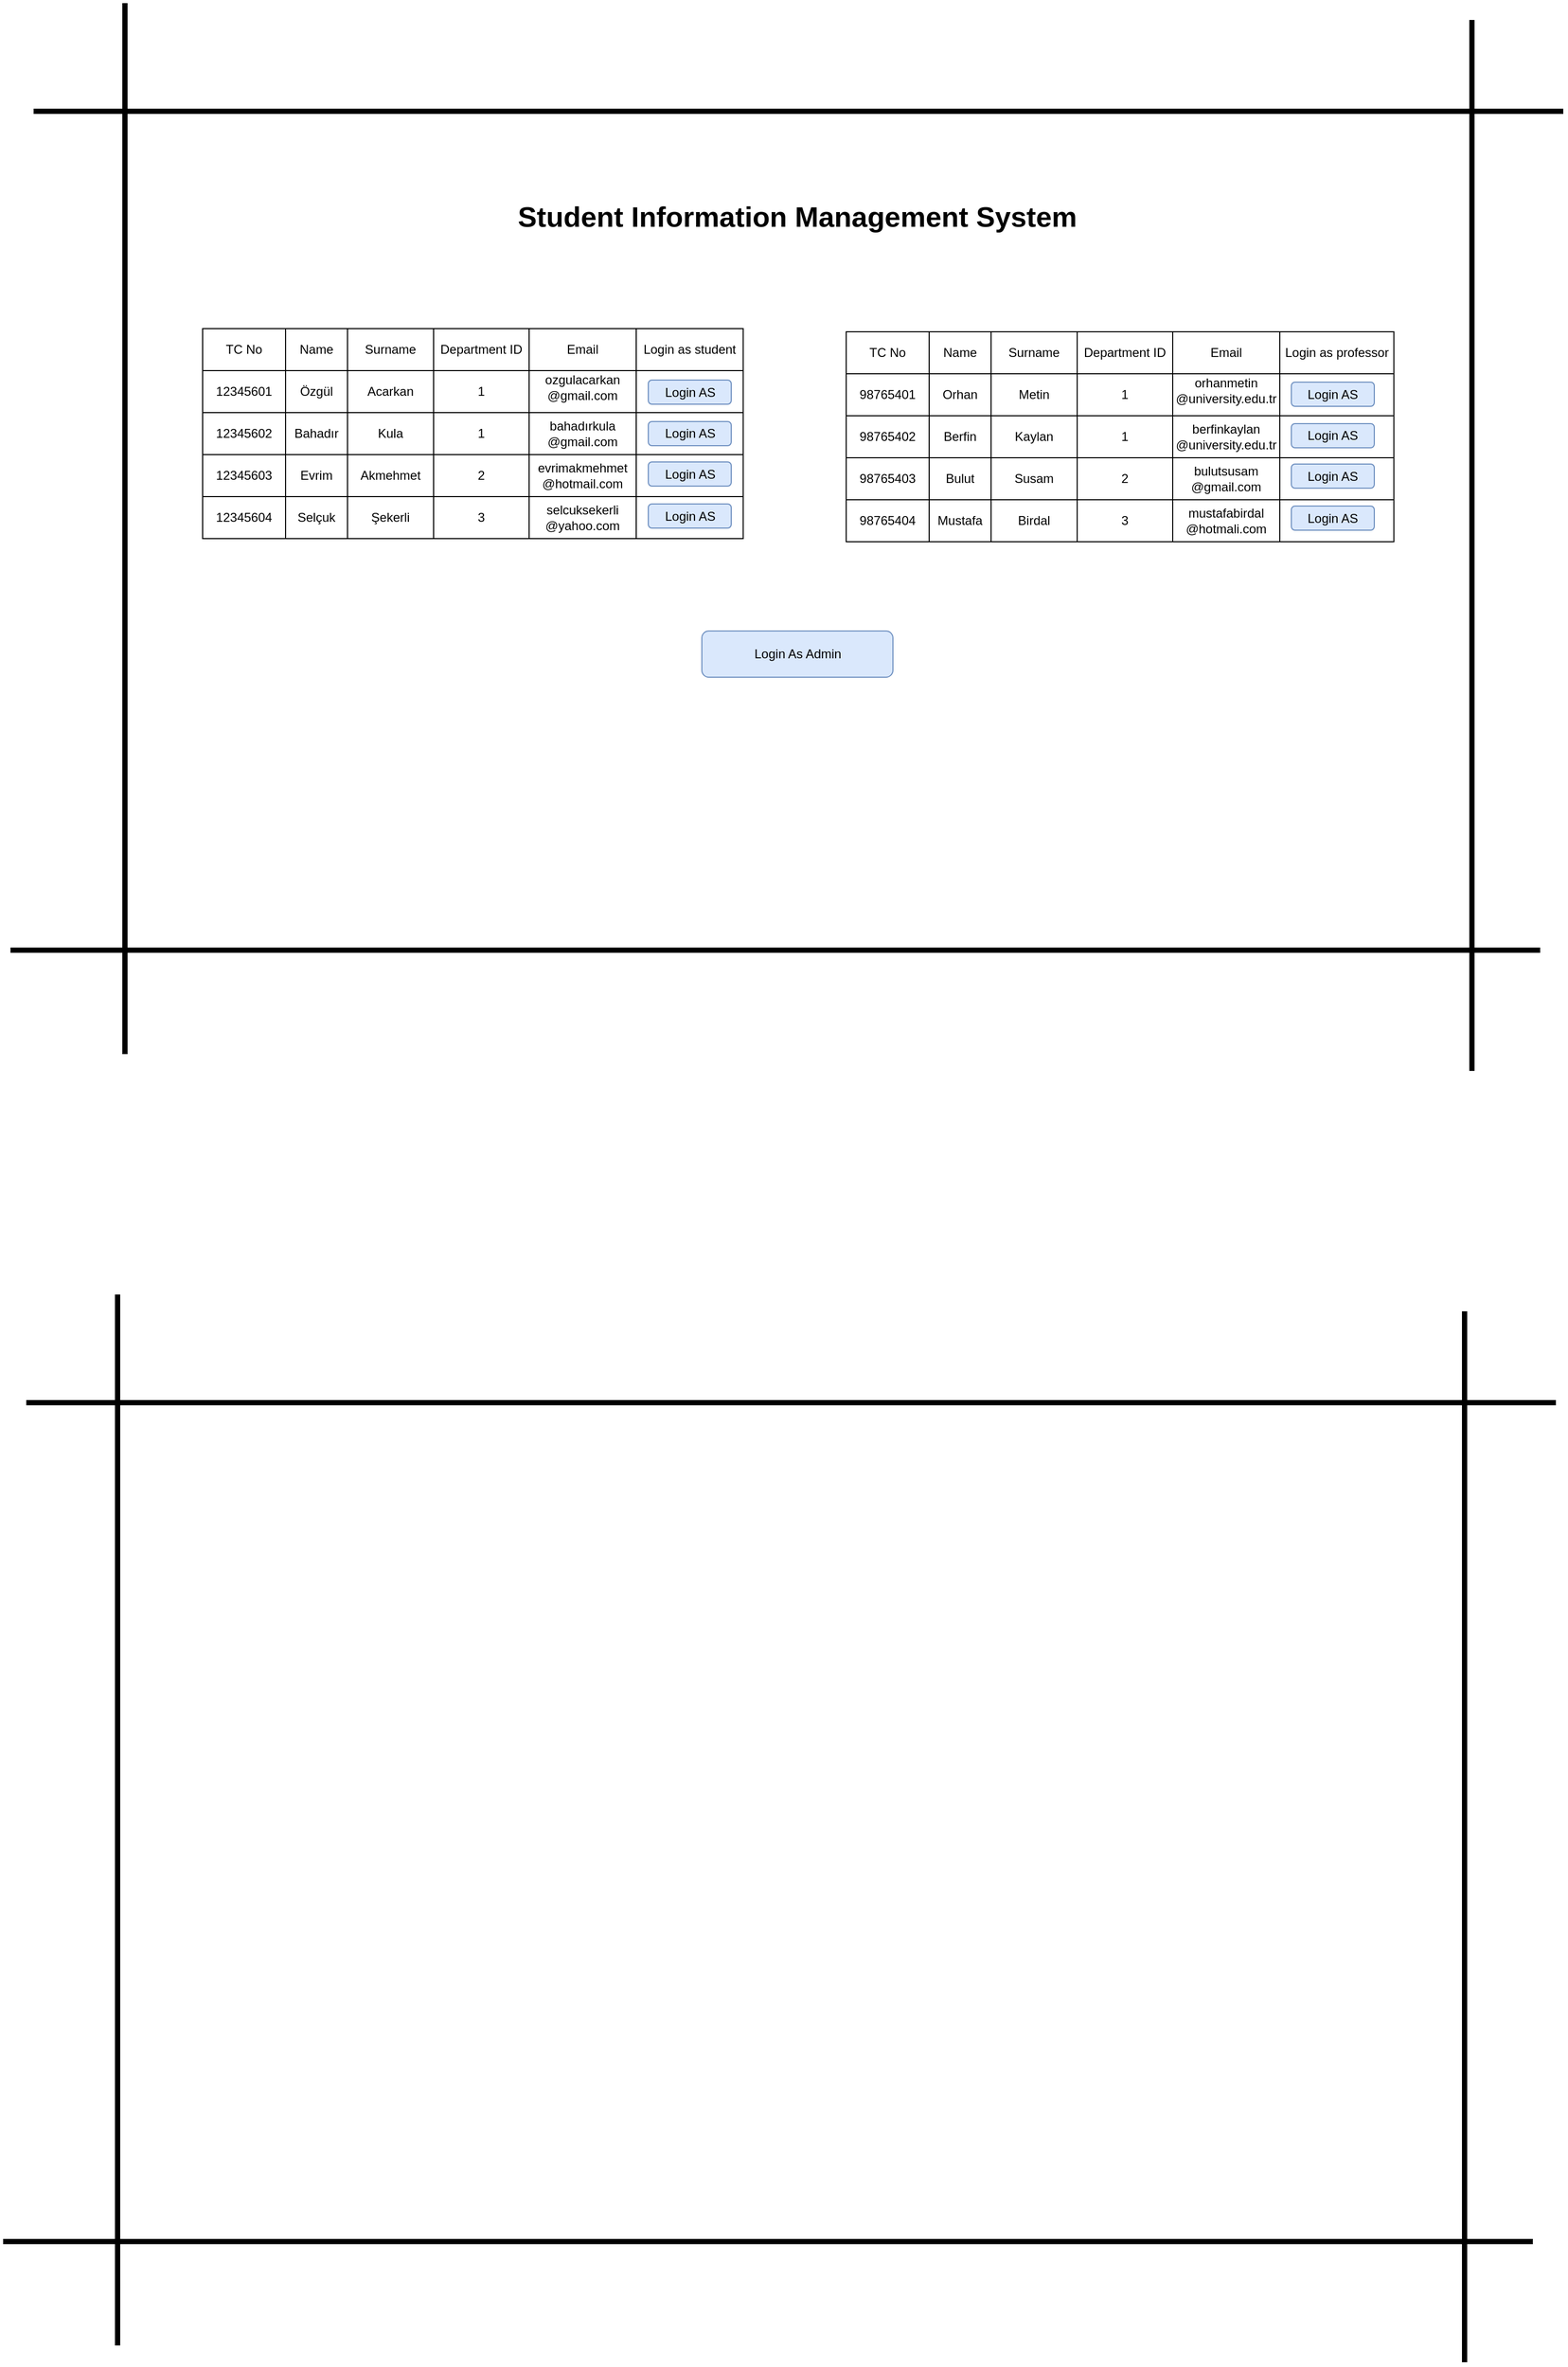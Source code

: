<mxfile version="21.1.0" type="device">
  <diagram name="Page-1" id="iACqqD5qZBo6MSsnnB4V">
    <mxGraphModel dx="2477" dy="1433" grid="0" gridSize="10" guides="1" tooltips="1" connect="1" arrows="1" fold="1" page="1" pageScale="1" pageWidth="827" pageHeight="1169" background="#FFFFFF" math="0" shadow="0">
      <root>
        <mxCell id="0" />
        <mxCell id="1" parent="0" />
        <mxCell id="Rc3S7-IxfgXDABNszkai-1" value="&lt;font style=&quot;font-size: 27px;&quot;&gt;&lt;b&gt;Student Information Management System&lt;/b&gt;&lt;/font&gt;" style="text;html=1;strokeColor=none;fillColor=none;align=center;verticalAlign=middle;whiteSpace=wrap;rounded=0;" vertex="1" parent="1">
          <mxGeometry x="531" y="214" width="595" height="49" as="geometry" />
        </mxCell>
        <mxCell id="Rc3S7-IxfgXDABNszkai-137" value="" style="endArrow=none;html=1;rounded=0;strokeWidth=5;" edge="1" parent="1">
          <mxGeometry width="50" height="50" relative="1" as="geometry">
            <mxPoint x="101" y="138" as="sourcePoint" />
            <mxPoint x="1558" y="138" as="targetPoint" />
          </mxGeometry>
        </mxCell>
        <mxCell id="Rc3S7-IxfgXDABNszkai-138" value="" style="endArrow=none;html=1;rounded=0;strokeWidth=5;" edge="1" parent="1">
          <mxGeometry width="50" height="50" relative="1" as="geometry">
            <mxPoint x="79" y="937" as="sourcePoint" />
            <mxPoint x="1536" y="937" as="targetPoint" />
          </mxGeometry>
        </mxCell>
        <mxCell id="Rc3S7-IxfgXDABNszkai-139" value="" style="endArrow=none;html=1;rounded=0;strokeWidth=5;" edge="1" parent="1">
          <mxGeometry width="50" height="50" relative="1" as="geometry">
            <mxPoint x="188" y="1036" as="sourcePoint" />
            <mxPoint x="188" y="35" as="targetPoint" />
          </mxGeometry>
        </mxCell>
        <mxCell id="Rc3S7-IxfgXDABNszkai-140" value="" style="endArrow=none;html=1;rounded=0;strokeWidth=5;" edge="1" parent="1">
          <mxGeometry width="50" height="50" relative="1" as="geometry">
            <mxPoint x="1471" y="1052" as="sourcePoint" />
            <mxPoint x="1471" y="51" as="targetPoint" />
          </mxGeometry>
        </mxCell>
        <mxCell id="Rc3S7-IxfgXDABNszkai-141" value="Login As Admin" style="rounded=1;whiteSpace=wrap;html=1;fillColor=#dae8fc;strokeColor=#6c8ebf;" vertex="1" parent="1">
          <mxGeometry x="737.5" y="633" width="182" height="44" as="geometry" />
        </mxCell>
        <mxCell id="Rc3S7-IxfgXDABNszkai-145" value="" style="group" vertex="1" connectable="0" parent="1">
          <mxGeometry x="262" y="345" width="514.869" height="200" as="geometry" />
        </mxCell>
        <mxCell id="Rc3S7-IxfgXDABNszkai-42" value="" style="shape=table;startSize=0;container=1;collapsible=0;childLayout=tableLayout;fontSize=12;" vertex="1" parent="Rc3S7-IxfgXDABNszkai-145">
          <mxGeometry width="514.869" height="200" as="geometry" />
        </mxCell>
        <mxCell id="Rc3S7-IxfgXDABNszkai-43" value="" style="shape=tableRow;horizontal=0;startSize=0;swimlaneHead=0;swimlaneBody=0;strokeColor=inherit;top=0;left=0;bottom=0;right=0;collapsible=0;dropTarget=0;fillColor=none;points=[[0,0.5],[1,0.5]];portConstraint=eastwest;fontSize=12;" vertex="1" parent="Rc3S7-IxfgXDABNszkai-42">
          <mxGeometry width="514.869" height="40" as="geometry" />
        </mxCell>
        <mxCell id="Rc3S7-IxfgXDABNszkai-44" value="TC No" style="shape=partialRectangle;html=1;whiteSpace=wrap;connectable=0;strokeColor=inherit;overflow=hidden;fillColor=none;top=0;left=0;bottom=0;right=0;pointerEvents=1;fontSize=12;" vertex="1" parent="Rc3S7-IxfgXDABNszkai-43">
          <mxGeometry width="79" height="40" as="geometry">
            <mxRectangle width="79" height="40" as="alternateBounds" />
          </mxGeometry>
        </mxCell>
        <mxCell id="Rc3S7-IxfgXDABNszkai-45" value="Name" style="shape=partialRectangle;html=1;whiteSpace=wrap;connectable=0;strokeColor=inherit;overflow=hidden;fillColor=none;top=0;left=0;bottom=0;right=0;pointerEvents=1;fontSize=12;" vertex="1" parent="Rc3S7-IxfgXDABNszkai-43">
          <mxGeometry x="79" width="59" height="40" as="geometry">
            <mxRectangle width="59" height="40" as="alternateBounds" />
          </mxGeometry>
        </mxCell>
        <mxCell id="Rc3S7-IxfgXDABNszkai-46" value="Surname" style="shape=partialRectangle;html=1;whiteSpace=wrap;connectable=0;strokeColor=inherit;overflow=hidden;fillColor=none;top=0;left=0;bottom=0;right=0;pointerEvents=1;fontSize=12;" vertex="1" parent="Rc3S7-IxfgXDABNszkai-43">
          <mxGeometry x="138" width="82" height="40" as="geometry">
            <mxRectangle width="82" height="40" as="alternateBounds" />
          </mxGeometry>
        </mxCell>
        <mxCell id="Rc3S7-IxfgXDABNszkai-68" value="Department ID" style="shape=partialRectangle;html=1;whiteSpace=wrap;connectable=0;strokeColor=inherit;overflow=hidden;fillColor=none;top=0;left=0;bottom=0;right=0;pointerEvents=1;fontSize=12;" vertex="1" parent="Rc3S7-IxfgXDABNszkai-43">
          <mxGeometry x="220" width="91" height="40" as="geometry">
            <mxRectangle width="91" height="40" as="alternateBounds" />
          </mxGeometry>
        </mxCell>
        <mxCell id="Rc3S7-IxfgXDABNszkai-71" value="Email" style="shape=partialRectangle;html=1;whiteSpace=wrap;connectable=0;strokeColor=inherit;overflow=hidden;fillColor=none;top=0;left=0;bottom=0;right=0;pointerEvents=1;fontSize=12;" vertex="1" parent="Rc3S7-IxfgXDABNszkai-43">
          <mxGeometry x="311" width="102" height="40" as="geometry">
            <mxRectangle width="102" height="40" as="alternateBounds" />
          </mxGeometry>
        </mxCell>
        <mxCell id="Rc3S7-IxfgXDABNszkai-118" value="Login as student" style="shape=partialRectangle;html=1;whiteSpace=wrap;connectable=0;strokeColor=inherit;overflow=hidden;fillColor=none;top=0;left=0;bottom=0;right=0;pointerEvents=1;fontSize=12;" vertex="1" parent="Rc3S7-IxfgXDABNszkai-43">
          <mxGeometry x="413" width="102" height="40" as="geometry">
            <mxRectangle width="102" height="40" as="alternateBounds" />
          </mxGeometry>
        </mxCell>
        <mxCell id="Rc3S7-IxfgXDABNszkai-47" value="" style="shape=tableRow;horizontal=0;startSize=0;swimlaneHead=0;swimlaneBody=0;strokeColor=inherit;top=0;left=0;bottom=0;right=0;collapsible=0;dropTarget=0;fillColor=none;points=[[0,0.5],[1,0.5]];portConstraint=eastwest;fontSize=12;" vertex="1" parent="Rc3S7-IxfgXDABNszkai-42">
          <mxGeometry y="40" width="514.869" height="40" as="geometry" />
        </mxCell>
        <mxCell id="Rc3S7-IxfgXDABNszkai-48" value="12345601" style="shape=partialRectangle;html=1;whiteSpace=wrap;connectable=0;strokeColor=inherit;overflow=hidden;fillColor=none;top=0;left=0;bottom=0;right=0;pointerEvents=1;fontSize=12;" vertex="1" parent="Rc3S7-IxfgXDABNszkai-47">
          <mxGeometry width="79" height="40" as="geometry">
            <mxRectangle width="79" height="40" as="alternateBounds" />
          </mxGeometry>
        </mxCell>
        <mxCell id="Rc3S7-IxfgXDABNszkai-49" value="Özgül" style="shape=partialRectangle;html=1;whiteSpace=wrap;connectable=0;strokeColor=inherit;overflow=hidden;fillColor=none;top=0;left=0;bottom=0;right=0;pointerEvents=1;fontSize=12;" vertex="1" parent="Rc3S7-IxfgXDABNszkai-47">
          <mxGeometry x="79" width="59" height="40" as="geometry">
            <mxRectangle width="59" height="40" as="alternateBounds" />
          </mxGeometry>
        </mxCell>
        <mxCell id="Rc3S7-IxfgXDABNszkai-50" value="Acarkan" style="shape=partialRectangle;html=1;whiteSpace=wrap;connectable=0;strokeColor=inherit;overflow=hidden;fillColor=none;top=0;left=0;bottom=0;right=0;pointerEvents=1;fontSize=12;" vertex="1" parent="Rc3S7-IxfgXDABNszkai-47">
          <mxGeometry x="138" width="82" height="40" as="geometry">
            <mxRectangle width="82" height="40" as="alternateBounds" />
          </mxGeometry>
        </mxCell>
        <mxCell id="Rc3S7-IxfgXDABNszkai-69" value="1" style="shape=partialRectangle;html=1;whiteSpace=wrap;connectable=0;strokeColor=inherit;overflow=hidden;fillColor=none;top=0;left=0;bottom=0;right=0;pointerEvents=1;fontSize=12;" vertex="1" parent="Rc3S7-IxfgXDABNszkai-47">
          <mxGeometry x="220" width="91" height="40" as="geometry">
            <mxRectangle width="91" height="40" as="alternateBounds" />
          </mxGeometry>
        </mxCell>
        <mxCell id="Rc3S7-IxfgXDABNszkai-72" value="&lt;p style=&quot;line-height: 20%;&quot;&gt;ozgulacarkan&lt;/p&gt;&lt;p style=&quot;line-height: 20%;&quot;&gt;@gmail.com&lt;/p&gt;" style="shape=partialRectangle;html=1;connectable=0;strokeColor=inherit;overflow=hidden;fillColor=none;top=0;left=0;bottom=0;right=0;pointerEvents=1;fontSize=12;verticalAlign=middle;horizontal=1;spacingTop=-8;" vertex="1" parent="Rc3S7-IxfgXDABNszkai-47">
          <mxGeometry x="311" width="102" height="40" as="geometry">
            <mxRectangle width="102" height="40" as="alternateBounds" />
          </mxGeometry>
        </mxCell>
        <mxCell id="Rc3S7-IxfgXDABNszkai-119" style="shape=partialRectangle;html=1;connectable=0;strokeColor=inherit;overflow=hidden;fillColor=none;top=0;left=0;bottom=0;right=0;pointerEvents=1;fontSize=12;verticalAlign=middle;horizontal=1;spacingTop=-8;" vertex="1" parent="Rc3S7-IxfgXDABNszkai-47">
          <mxGeometry x="413" width="102" height="40" as="geometry">
            <mxRectangle width="102" height="40" as="alternateBounds" />
          </mxGeometry>
        </mxCell>
        <mxCell id="Rc3S7-IxfgXDABNszkai-51" value="" style="shape=tableRow;horizontal=0;startSize=0;swimlaneHead=0;swimlaneBody=0;strokeColor=inherit;top=0;left=0;bottom=0;right=0;collapsible=0;dropTarget=0;fillColor=none;points=[[0,0.5],[1,0.5]];portConstraint=eastwest;fontSize=12;" vertex="1" parent="Rc3S7-IxfgXDABNszkai-42">
          <mxGeometry y="80" width="514.869" height="40" as="geometry" />
        </mxCell>
        <mxCell id="Rc3S7-IxfgXDABNszkai-52" value="12345602" style="shape=partialRectangle;html=1;whiteSpace=wrap;connectable=0;strokeColor=inherit;overflow=hidden;fillColor=none;top=0;left=0;bottom=0;right=0;pointerEvents=1;fontSize=12;" vertex="1" parent="Rc3S7-IxfgXDABNszkai-51">
          <mxGeometry width="79" height="40" as="geometry">
            <mxRectangle width="79" height="40" as="alternateBounds" />
          </mxGeometry>
        </mxCell>
        <mxCell id="Rc3S7-IxfgXDABNszkai-53" value="Bahadır" style="shape=partialRectangle;html=1;whiteSpace=wrap;connectable=0;strokeColor=inherit;overflow=hidden;fillColor=none;top=0;left=0;bottom=0;right=0;pointerEvents=1;fontSize=12;" vertex="1" parent="Rc3S7-IxfgXDABNszkai-51">
          <mxGeometry x="79" width="59" height="40" as="geometry">
            <mxRectangle width="59" height="40" as="alternateBounds" />
          </mxGeometry>
        </mxCell>
        <mxCell id="Rc3S7-IxfgXDABNszkai-54" value="Kula" style="shape=partialRectangle;html=1;whiteSpace=wrap;connectable=0;strokeColor=inherit;overflow=hidden;fillColor=none;top=0;left=0;bottom=0;right=0;pointerEvents=1;fontSize=12;" vertex="1" parent="Rc3S7-IxfgXDABNszkai-51">
          <mxGeometry x="138" width="82" height="40" as="geometry">
            <mxRectangle width="82" height="40" as="alternateBounds" />
          </mxGeometry>
        </mxCell>
        <mxCell id="Rc3S7-IxfgXDABNszkai-70" value="1" style="shape=partialRectangle;html=1;whiteSpace=wrap;connectable=0;strokeColor=inherit;overflow=hidden;fillColor=none;top=0;left=0;bottom=0;right=0;pointerEvents=1;fontSize=12;" vertex="1" parent="Rc3S7-IxfgXDABNszkai-51">
          <mxGeometry x="220" width="91" height="40" as="geometry">
            <mxRectangle width="91" height="40" as="alternateBounds" />
          </mxGeometry>
        </mxCell>
        <mxCell id="Rc3S7-IxfgXDABNszkai-73" value="bahadırkula&lt;br&gt;@gmail.com" style="shape=partialRectangle;html=1;whiteSpace=wrap;connectable=0;strokeColor=inherit;overflow=hidden;fillColor=none;top=0;left=0;bottom=0;right=0;pointerEvents=1;fontSize=12;" vertex="1" parent="Rc3S7-IxfgXDABNszkai-51">
          <mxGeometry x="311" width="102" height="40" as="geometry">
            <mxRectangle width="102" height="40" as="alternateBounds" />
          </mxGeometry>
        </mxCell>
        <mxCell id="Rc3S7-IxfgXDABNszkai-120" style="shape=partialRectangle;html=1;whiteSpace=wrap;connectable=0;strokeColor=inherit;overflow=hidden;fillColor=none;top=0;left=0;bottom=0;right=0;pointerEvents=1;fontSize=12;" vertex="1" parent="Rc3S7-IxfgXDABNszkai-51">
          <mxGeometry x="413" width="102" height="40" as="geometry">
            <mxRectangle width="102" height="40" as="alternateBounds" />
          </mxGeometry>
        </mxCell>
        <mxCell id="Rc3S7-IxfgXDABNszkai-74" style="shape=tableRow;horizontal=0;startSize=0;swimlaneHead=0;swimlaneBody=0;strokeColor=inherit;top=0;left=0;bottom=0;right=0;collapsible=0;dropTarget=0;fillColor=none;points=[[0,0.5],[1,0.5]];portConstraint=eastwest;fontSize=12;" vertex="1" parent="Rc3S7-IxfgXDABNszkai-42">
          <mxGeometry y="120" width="514.869" height="40" as="geometry" />
        </mxCell>
        <mxCell id="Rc3S7-IxfgXDABNszkai-75" value="12345603" style="shape=partialRectangle;html=1;whiteSpace=wrap;connectable=0;strokeColor=inherit;overflow=hidden;fillColor=none;top=0;left=0;bottom=0;right=0;pointerEvents=1;fontSize=12;" vertex="1" parent="Rc3S7-IxfgXDABNszkai-74">
          <mxGeometry width="79" height="40" as="geometry">
            <mxRectangle width="79" height="40" as="alternateBounds" />
          </mxGeometry>
        </mxCell>
        <mxCell id="Rc3S7-IxfgXDABNszkai-76" value="Evrim" style="shape=partialRectangle;html=1;whiteSpace=wrap;connectable=0;strokeColor=inherit;overflow=hidden;fillColor=none;top=0;left=0;bottom=0;right=0;pointerEvents=1;fontSize=12;" vertex="1" parent="Rc3S7-IxfgXDABNszkai-74">
          <mxGeometry x="79" width="59" height="40" as="geometry">
            <mxRectangle width="59" height="40" as="alternateBounds" />
          </mxGeometry>
        </mxCell>
        <mxCell id="Rc3S7-IxfgXDABNszkai-77" value="Akmehmet" style="shape=partialRectangle;html=1;whiteSpace=wrap;connectable=0;strokeColor=inherit;overflow=hidden;fillColor=none;top=0;left=0;bottom=0;right=0;pointerEvents=1;fontSize=12;" vertex="1" parent="Rc3S7-IxfgXDABNszkai-74">
          <mxGeometry x="138" width="82" height="40" as="geometry">
            <mxRectangle width="82" height="40" as="alternateBounds" />
          </mxGeometry>
        </mxCell>
        <mxCell id="Rc3S7-IxfgXDABNszkai-78" value="2" style="shape=partialRectangle;html=1;whiteSpace=wrap;connectable=0;strokeColor=inherit;overflow=hidden;fillColor=none;top=0;left=0;bottom=0;right=0;pointerEvents=1;fontSize=12;" vertex="1" parent="Rc3S7-IxfgXDABNszkai-74">
          <mxGeometry x="220" width="91" height="40" as="geometry">
            <mxRectangle width="91" height="40" as="alternateBounds" />
          </mxGeometry>
        </mxCell>
        <mxCell id="Rc3S7-IxfgXDABNszkai-79" value="evrimakmehmet&lt;br&gt;@hotmail.com" style="shape=partialRectangle;html=1;whiteSpace=wrap;connectable=0;strokeColor=inherit;overflow=hidden;fillColor=none;top=0;left=0;bottom=0;right=0;pointerEvents=1;fontSize=12;" vertex="1" parent="Rc3S7-IxfgXDABNszkai-74">
          <mxGeometry x="311" width="102" height="40" as="geometry">
            <mxRectangle width="102" height="40" as="alternateBounds" />
          </mxGeometry>
        </mxCell>
        <mxCell id="Rc3S7-IxfgXDABNszkai-121" style="shape=partialRectangle;html=1;whiteSpace=wrap;connectable=0;strokeColor=inherit;overflow=hidden;fillColor=none;top=0;left=0;bottom=0;right=0;pointerEvents=1;fontSize=12;" vertex="1" parent="Rc3S7-IxfgXDABNszkai-74">
          <mxGeometry x="413" width="102" height="40" as="geometry">
            <mxRectangle width="102" height="40" as="alternateBounds" />
          </mxGeometry>
        </mxCell>
        <mxCell id="Rc3S7-IxfgXDABNszkai-80" style="shape=tableRow;horizontal=0;startSize=0;swimlaneHead=0;swimlaneBody=0;strokeColor=inherit;top=0;left=0;bottom=0;right=0;collapsible=0;dropTarget=0;fillColor=none;points=[[0,0.5],[1,0.5]];portConstraint=eastwest;fontSize=12;" vertex="1" parent="Rc3S7-IxfgXDABNszkai-42">
          <mxGeometry y="160" width="514.869" height="40" as="geometry" />
        </mxCell>
        <mxCell id="Rc3S7-IxfgXDABNszkai-81" value="12345604" style="shape=partialRectangle;html=1;whiteSpace=wrap;connectable=0;strokeColor=inherit;overflow=hidden;fillColor=none;top=0;left=0;bottom=0;right=0;pointerEvents=1;fontSize=12;" vertex="1" parent="Rc3S7-IxfgXDABNszkai-80">
          <mxGeometry width="79" height="40" as="geometry">
            <mxRectangle width="79" height="40" as="alternateBounds" />
          </mxGeometry>
        </mxCell>
        <mxCell id="Rc3S7-IxfgXDABNszkai-82" value="Selçuk" style="shape=partialRectangle;html=1;whiteSpace=wrap;connectable=0;strokeColor=inherit;overflow=hidden;fillColor=none;top=0;left=0;bottom=0;right=0;pointerEvents=1;fontSize=12;" vertex="1" parent="Rc3S7-IxfgXDABNszkai-80">
          <mxGeometry x="79" width="59" height="40" as="geometry">
            <mxRectangle width="59" height="40" as="alternateBounds" />
          </mxGeometry>
        </mxCell>
        <mxCell id="Rc3S7-IxfgXDABNszkai-83" value="Şekerli" style="shape=partialRectangle;html=1;whiteSpace=wrap;connectable=0;strokeColor=inherit;overflow=hidden;fillColor=none;top=0;left=0;bottom=0;right=0;pointerEvents=1;fontSize=12;" vertex="1" parent="Rc3S7-IxfgXDABNszkai-80">
          <mxGeometry x="138" width="82" height="40" as="geometry">
            <mxRectangle width="82" height="40" as="alternateBounds" />
          </mxGeometry>
        </mxCell>
        <mxCell id="Rc3S7-IxfgXDABNszkai-84" value="3" style="shape=partialRectangle;html=1;whiteSpace=wrap;connectable=0;strokeColor=inherit;overflow=hidden;fillColor=none;top=0;left=0;bottom=0;right=0;pointerEvents=1;fontSize=12;" vertex="1" parent="Rc3S7-IxfgXDABNszkai-80">
          <mxGeometry x="220" width="91" height="40" as="geometry">
            <mxRectangle width="91" height="40" as="alternateBounds" />
          </mxGeometry>
        </mxCell>
        <mxCell id="Rc3S7-IxfgXDABNszkai-85" value="selcuksekerli&lt;br&gt;@yahoo.com" style="shape=partialRectangle;html=1;whiteSpace=wrap;connectable=0;strokeColor=inherit;overflow=hidden;fillColor=none;top=0;left=0;bottom=0;right=0;pointerEvents=1;fontSize=12;" vertex="1" parent="Rc3S7-IxfgXDABNszkai-80">
          <mxGeometry x="311" width="102" height="40" as="geometry">
            <mxRectangle width="102" height="40" as="alternateBounds" />
          </mxGeometry>
        </mxCell>
        <mxCell id="Rc3S7-IxfgXDABNszkai-122" style="shape=partialRectangle;html=1;whiteSpace=wrap;connectable=0;strokeColor=inherit;overflow=hidden;fillColor=none;top=0;left=0;bottom=0;right=0;pointerEvents=1;fontSize=12;" vertex="1" parent="Rc3S7-IxfgXDABNszkai-80">
          <mxGeometry x="413" width="102" height="40" as="geometry">
            <mxRectangle width="102" height="40" as="alternateBounds" />
          </mxGeometry>
        </mxCell>
        <mxCell id="Rc3S7-IxfgXDABNszkai-142" value="" style="group" vertex="1" connectable="0" parent="Rc3S7-IxfgXDABNszkai-145">
          <mxGeometry x="424.5" y="49" width="79" height="141" as="geometry" />
        </mxCell>
        <mxCell id="Rc3S7-IxfgXDABNszkai-143" value="" style="group" vertex="1" connectable="0" parent="Rc3S7-IxfgXDABNszkai-142">
          <mxGeometry width="79" height="141" as="geometry" />
        </mxCell>
        <mxCell id="Rc3S7-IxfgXDABNszkai-124" value="Login AS" style="rounded=1;whiteSpace=wrap;html=1;fillColor=#dae8fc;strokeColor=#6c8ebf;" vertex="1" parent="Rc3S7-IxfgXDABNszkai-143">
          <mxGeometry width="79" height="23" as="geometry" />
        </mxCell>
        <mxCell id="Rc3S7-IxfgXDABNszkai-125" value="Login AS" style="rounded=1;whiteSpace=wrap;html=1;fillColor=#dae8fc;strokeColor=#6c8ebf;" vertex="1" parent="Rc3S7-IxfgXDABNszkai-143">
          <mxGeometry y="39.5" width="79" height="23" as="geometry" />
        </mxCell>
        <mxCell id="Rc3S7-IxfgXDABNszkai-126" value="Login AS" style="rounded=1;whiteSpace=wrap;html=1;fillColor=#dae8fc;strokeColor=#6c8ebf;" vertex="1" parent="Rc3S7-IxfgXDABNszkai-143">
          <mxGeometry y="78" width="79" height="23" as="geometry" />
        </mxCell>
        <mxCell id="Rc3S7-IxfgXDABNszkai-127" value="Login AS" style="rounded=1;whiteSpace=wrap;html=1;fillColor=#dae8fc;strokeColor=#6c8ebf;" vertex="1" parent="Rc3S7-IxfgXDABNszkai-143">
          <mxGeometry y="118" width="79" height="23" as="geometry" />
        </mxCell>
        <mxCell id="Rc3S7-IxfgXDABNszkai-147" value="" style="group" vertex="1" connectable="0" parent="1">
          <mxGeometry x="875" y="348" width="521.658" height="200" as="geometry" />
        </mxCell>
        <mxCell id="Rc3S7-IxfgXDABNszkai-86" value="" style="shape=table;startSize=0;container=1;collapsible=0;childLayout=tableLayout;fontSize=12;" vertex="1" parent="Rc3S7-IxfgXDABNszkai-147">
          <mxGeometry width="521.658" height="200" as="geometry" />
        </mxCell>
        <mxCell id="Rc3S7-IxfgXDABNszkai-87" value="" style="shape=tableRow;horizontal=0;startSize=0;swimlaneHead=0;swimlaneBody=0;strokeColor=inherit;top=0;left=0;bottom=0;right=0;collapsible=0;dropTarget=0;fillColor=none;points=[[0,0.5],[1,0.5]];portConstraint=eastwest;fontSize=12;" vertex="1" parent="Rc3S7-IxfgXDABNszkai-86">
          <mxGeometry width="521.658" height="40" as="geometry" />
        </mxCell>
        <mxCell id="Rc3S7-IxfgXDABNszkai-88" value="TC No" style="shape=partialRectangle;html=1;whiteSpace=wrap;connectable=0;strokeColor=inherit;overflow=hidden;fillColor=none;top=0;left=0;bottom=0;right=0;pointerEvents=1;fontSize=12;" vertex="1" parent="Rc3S7-IxfgXDABNszkai-87">
          <mxGeometry width="79" height="40" as="geometry">
            <mxRectangle width="79" height="40" as="alternateBounds" />
          </mxGeometry>
        </mxCell>
        <mxCell id="Rc3S7-IxfgXDABNszkai-89" value="Name" style="shape=partialRectangle;html=1;whiteSpace=wrap;connectable=0;strokeColor=inherit;overflow=hidden;fillColor=none;top=0;left=0;bottom=0;right=0;pointerEvents=1;fontSize=12;" vertex="1" parent="Rc3S7-IxfgXDABNszkai-87">
          <mxGeometry x="79" width="59" height="40" as="geometry">
            <mxRectangle width="59" height="40" as="alternateBounds" />
          </mxGeometry>
        </mxCell>
        <mxCell id="Rc3S7-IxfgXDABNszkai-90" value="Surname" style="shape=partialRectangle;html=1;whiteSpace=wrap;connectable=0;strokeColor=inherit;overflow=hidden;fillColor=none;top=0;left=0;bottom=0;right=0;pointerEvents=1;fontSize=12;" vertex="1" parent="Rc3S7-IxfgXDABNszkai-87">
          <mxGeometry x="138" width="82" height="40" as="geometry">
            <mxRectangle width="82" height="40" as="alternateBounds" />
          </mxGeometry>
        </mxCell>
        <mxCell id="Rc3S7-IxfgXDABNszkai-91" value="Department ID" style="shape=partialRectangle;html=1;whiteSpace=wrap;connectable=0;strokeColor=inherit;overflow=hidden;fillColor=none;top=0;left=0;bottom=0;right=0;pointerEvents=1;fontSize=12;" vertex="1" parent="Rc3S7-IxfgXDABNszkai-87">
          <mxGeometry x="220" width="91" height="40" as="geometry">
            <mxRectangle width="91" height="40" as="alternateBounds" />
          </mxGeometry>
        </mxCell>
        <mxCell id="Rc3S7-IxfgXDABNszkai-92" value="Email" style="shape=partialRectangle;html=1;whiteSpace=wrap;connectable=0;strokeColor=inherit;overflow=hidden;fillColor=none;top=0;left=0;bottom=0;right=0;pointerEvents=1;fontSize=12;" vertex="1" parent="Rc3S7-IxfgXDABNszkai-87">
          <mxGeometry x="311" width="102" height="40" as="geometry">
            <mxRectangle width="102" height="40" as="alternateBounds" />
          </mxGeometry>
        </mxCell>
        <mxCell id="Rc3S7-IxfgXDABNszkai-128" value="Login as professor" style="shape=partialRectangle;html=1;whiteSpace=wrap;connectable=0;strokeColor=inherit;overflow=hidden;fillColor=none;top=0;left=0;bottom=0;right=0;pointerEvents=1;fontSize=12;" vertex="1" parent="Rc3S7-IxfgXDABNszkai-87">
          <mxGeometry x="413" width="109" height="40" as="geometry">
            <mxRectangle width="109" height="40" as="alternateBounds" />
          </mxGeometry>
        </mxCell>
        <mxCell id="Rc3S7-IxfgXDABNszkai-93" value="" style="shape=tableRow;horizontal=0;startSize=0;swimlaneHead=0;swimlaneBody=0;strokeColor=inherit;top=0;left=0;bottom=0;right=0;collapsible=0;dropTarget=0;fillColor=none;points=[[0,0.5],[1,0.5]];portConstraint=eastwest;fontSize=12;" vertex="1" parent="Rc3S7-IxfgXDABNszkai-86">
          <mxGeometry y="40" width="521.658" height="40" as="geometry" />
        </mxCell>
        <mxCell id="Rc3S7-IxfgXDABNszkai-94" value="98765401" style="shape=partialRectangle;html=1;whiteSpace=wrap;connectable=0;strokeColor=inherit;overflow=hidden;fillColor=none;top=0;left=0;bottom=0;right=0;pointerEvents=1;fontSize=12;" vertex="1" parent="Rc3S7-IxfgXDABNszkai-93">
          <mxGeometry width="79" height="40" as="geometry">
            <mxRectangle width="79" height="40" as="alternateBounds" />
          </mxGeometry>
        </mxCell>
        <mxCell id="Rc3S7-IxfgXDABNszkai-95" value="Orhan" style="shape=partialRectangle;html=1;whiteSpace=wrap;connectable=0;strokeColor=inherit;overflow=hidden;fillColor=none;top=0;left=0;bottom=0;right=0;pointerEvents=1;fontSize=12;" vertex="1" parent="Rc3S7-IxfgXDABNszkai-93">
          <mxGeometry x="79" width="59" height="40" as="geometry">
            <mxRectangle width="59" height="40" as="alternateBounds" />
          </mxGeometry>
        </mxCell>
        <mxCell id="Rc3S7-IxfgXDABNszkai-96" value="Metin" style="shape=partialRectangle;html=1;whiteSpace=wrap;connectable=0;strokeColor=inherit;overflow=hidden;fillColor=none;top=0;left=0;bottom=0;right=0;pointerEvents=1;fontSize=12;" vertex="1" parent="Rc3S7-IxfgXDABNszkai-93">
          <mxGeometry x="138" width="82" height="40" as="geometry">
            <mxRectangle width="82" height="40" as="alternateBounds" />
          </mxGeometry>
        </mxCell>
        <mxCell id="Rc3S7-IxfgXDABNszkai-97" value="1" style="shape=partialRectangle;html=1;whiteSpace=wrap;connectable=0;strokeColor=inherit;overflow=hidden;fillColor=none;top=0;left=0;bottom=0;right=0;pointerEvents=1;fontSize=12;" vertex="1" parent="Rc3S7-IxfgXDABNszkai-93">
          <mxGeometry x="220" width="91" height="40" as="geometry">
            <mxRectangle width="91" height="40" as="alternateBounds" />
          </mxGeometry>
        </mxCell>
        <mxCell id="Rc3S7-IxfgXDABNszkai-98" value="&lt;p style=&quot;line-height: 20%;&quot;&gt;orhanmetin&lt;/p&gt;&lt;p style=&quot;line-height: 20%;&quot;&gt;@university.edu.tr&lt;/p&gt;" style="shape=partialRectangle;html=1;connectable=0;strokeColor=inherit;overflow=hidden;fillColor=none;top=0;left=0;bottom=0;right=0;pointerEvents=1;fontSize=12;verticalAlign=middle;horizontal=1;spacingTop=-8;" vertex="1" parent="Rc3S7-IxfgXDABNszkai-93">
          <mxGeometry x="311" width="102" height="40" as="geometry">
            <mxRectangle width="102" height="40" as="alternateBounds" />
          </mxGeometry>
        </mxCell>
        <mxCell id="Rc3S7-IxfgXDABNszkai-129" style="shape=partialRectangle;html=1;connectable=0;strokeColor=inherit;overflow=hidden;fillColor=none;top=0;left=0;bottom=0;right=0;pointerEvents=1;fontSize=12;verticalAlign=middle;horizontal=1;spacingTop=-8;" vertex="1" parent="Rc3S7-IxfgXDABNszkai-93">
          <mxGeometry x="413" width="109" height="40" as="geometry">
            <mxRectangle width="109" height="40" as="alternateBounds" />
          </mxGeometry>
        </mxCell>
        <mxCell id="Rc3S7-IxfgXDABNszkai-99" value="" style="shape=tableRow;horizontal=0;startSize=0;swimlaneHead=0;swimlaneBody=0;strokeColor=inherit;top=0;left=0;bottom=0;right=0;collapsible=0;dropTarget=0;fillColor=none;points=[[0,0.5],[1,0.5]];portConstraint=eastwest;fontSize=12;" vertex="1" parent="Rc3S7-IxfgXDABNszkai-86">
          <mxGeometry y="80" width="521.658" height="40" as="geometry" />
        </mxCell>
        <mxCell id="Rc3S7-IxfgXDABNszkai-100" value="98765402" style="shape=partialRectangle;html=1;whiteSpace=wrap;connectable=0;strokeColor=inherit;overflow=hidden;fillColor=none;top=0;left=0;bottom=0;right=0;pointerEvents=1;fontSize=12;" vertex="1" parent="Rc3S7-IxfgXDABNszkai-99">
          <mxGeometry width="79" height="40" as="geometry">
            <mxRectangle width="79" height="40" as="alternateBounds" />
          </mxGeometry>
        </mxCell>
        <mxCell id="Rc3S7-IxfgXDABNszkai-101" value="Berfin" style="shape=partialRectangle;html=1;whiteSpace=wrap;connectable=0;strokeColor=inherit;overflow=hidden;fillColor=none;top=0;left=0;bottom=0;right=0;pointerEvents=1;fontSize=12;" vertex="1" parent="Rc3S7-IxfgXDABNszkai-99">
          <mxGeometry x="79" width="59" height="40" as="geometry">
            <mxRectangle width="59" height="40" as="alternateBounds" />
          </mxGeometry>
        </mxCell>
        <mxCell id="Rc3S7-IxfgXDABNszkai-102" value="Kaylan" style="shape=partialRectangle;html=1;whiteSpace=wrap;connectable=0;strokeColor=inherit;overflow=hidden;fillColor=none;top=0;left=0;bottom=0;right=0;pointerEvents=1;fontSize=12;" vertex="1" parent="Rc3S7-IxfgXDABNszkai-99">
          <mxGeometry x="138" width="82" height="40" as="geometry">
            <mxRectangle width="82" height="40" as="alternateBounds" />
          </mxGeometry>
        </mxCell>
        <mxCell id="Rc3S7-IxfgXDABNszkai-103" value="1" style="shape=partialRectangle;html=1;whiteSpace=wrap;connectable=0;strokeColor=inherit;overflow=hidden;fillColor=none;top=0;left=0;bottom=0;right=0;pointerEvents=1;fontSize=12;" vertex="1" parent="Rc3S7-IxfgXDABNszkai-99">
          <mxGeometry x="220" width="91" height="40" as="geometry">
            <mxRectangle width="91" height="40" as="alternateBounds" />
          </mxGeometry>
        </mxCell>
        <mxCell id="Rc3S7-IxfgXDABNszkai-104" value="berfinkaylan&lt;br&gt;@university.edu.tr" style="shape=partialRectangle;html=1;whiteSpace=wrap;connectable=0;strokeColor=inherit;overflow=hidden;fillColor=none;top=0;left=0;bottom=0;right=0;pointerEvents=1;fontSize=12;" vertex="1" parent="Rc3S7-IxfgXDABNszkai-99">
          <mxGeometry x="311" width="102" height="40" as="geometry">
            <mxRectangle width="102" height="40" as="alternateBounds" />
          </mxGeometry>
        </mxCell>
        <mxCell id="Rc3S7-IxfgXDABNszkai-130" style="shape=partialRectangle;html=1;whiteSpace=wrap;connectable=0;strokeColor=inherit;overflow=hidden;fillColor=none;top=0;left=0;bottom=0;right=0;pointerEvents=1;fontSize=12;" vertex="1" parent="Rc3S7-IxfgXDABNszkai-99">
          <mxGeometry x="413" width="109" height="40" as="geometry">
            <mxRectangle width="109" height="40" as="alternateBounds" />
          </mxGeometry>
        </mxCell>
        <mxCell id="Rc3S7-IxfgXDABNszkai-105" style="shape=tableRow;horizontal=0;startSize=0;swimlaneHead=0;swimlaneBody=0;strokeColor=inherit;top=0;left=0;bottom=0;right=0;collapsible=0;dropTarget=0;fillColor=none;points=[[0,0.5],[1,0.5]];portConstraint=eastwest;fontSize=12;" vertex="1" parent="Rc3S7-IxfgXDABNszkai-86">
          <mxGeometry y="120" width="521.658" height="40" as="geometry" />
        </mxCell>
        <mxCell id="Rc3S7-IxfgXDABNszkai-106" value="98765403" style="shape=partialRectangle;html=1;whiteSpace=wrap;connectable=0;strokeColor=inherit;overflow=hidden;fillColor=none;top=0;left=0;bottom=0;right=0;pointerEvents=1;fontSize=12;" vertex="1" parent="Rc3S7-IxfgXDABNszkai-105">
          <mxGeometry width="79" height="40" as="geometry">
            <mxRectangle width="79" height="40" as="alternateBounds" />
          </mxGeometry>
        </mxCell>
        <mxCell id="Rc3S7-IxfgXDABNszkai-107" value="Bulut" style="shape=partialRectangle;html=1;whiteSpace=wrap;connectable=0;strokeColor=inherit;overflow=hidden;fillColor=none;top=0;left=0;bottom=0;right=0;pointerEvents=1;fontSize=12;" vertex="1" parent="Rc3S7-IxfgXDABNszkai-105">
          <mxGeometry x="79" width="59" height="40" as="geometry">
            <mxRectangle width="59" height="40" as="alternateBounds" />
          </mxGeometry>
        </mxCell>
        <mxCell id="Rc3S7-IxfgXDABNszkai-108" value="Susam" style="shape=partialRectangle;html=1;whiteSpace=wrap;connectable=0;strokeColor=inherit;overflow=hidden;fillColor=none;top=0;left=0;bottom=0;right=0;pointerEvents=1;fontSize=12;" vertex="1" parent="Rc3S7-IxfgXDABNszkai-105">
          <mxGeometry x="138" width="82" height="40" as="geometry">
            <mxRectangle width="82" height="40" as="alternateBounds" />
          </mxGeometry>
        </mxCell>
        <mxCell id="Rc3S7-IxfgXDABNszkai-109" value="2" style="shape=partialRectangle;html=1;whiteSpace=wrap;connectable=0;strokeColor=inherit;overflow=hidden;fillColor=none;top=0;left=0;bottom=0;right=0;pointerEvents=1;fontSize=12;" vertex="1" parent="Rc3S7-IxfgXDABNszkai-105">
          <mxGeometry x="220" width="91" height="40" as="geometry">
            <mxRectangle width="91" height="40" as="alternateBounds" />
          </mxGeometry>
        </mxCell>
        <mxCell id="Rc3S7-IxfgXDABNszkai-110" value="bulutsusam&lt;br&gt;@gmail.com" style="shape=partialRectangle;html=1;whiteSpace=wrap;connectable=0;strokeColor=inherit;overflow=hidden;fillColor=none;top=0;left=0;bottom=0;right=0;pointerEvents=1;fontSize=12;" vertex="1" parent="Rc3S7-IxfgXDABNszkai-105">
          <mxGeometry x="311" width="102" height="40" as="geometry">
            <mxRectangle width="102" height="40" as="alternateBounds" />
          </mxGeometry>
        </mxCell>
        <mxCell id="Rc3S7-IxfgXDABNszkai-131" style="shape=partialRectangle;html=1;whiteSpace=wrap;connectable=0;strokeColor=inherit;overflow=hidden;fillColor=none;top=0;left=0;bottom=0;right=0;pointerEvents=1;fontSize=12;" vertex="1" parent="Rc3S7-IxfgXDABNszkai-105">
          <mxGeometry x="413" width="109" height="40" as="geometry">
            <mxRectangle width="109" height="40" as="alternateBounds" />
          </mxGeometry>
        </mxCell>
        <mxCell id="Rc3S7-IxfgXDABNszkai-111" style="shape=tableRow;horizontal=0;startSize=0;swimlaneHead=0;swimlaneBody=0;strokeColor=inherit;top=0;left=0;bottom=0;right=0;collapsible=0;dropTarget=0;fillColor=none;points=[[0,0.5],[1,0.5]];portConstraint=eastwest;fontSize=12;" vertex="1" parent="Rc3S7-IxfgXDABNszkai-86">
          <mxGeometry y="160" width="521.658" height="40" as="geometry" />
        </mxCell>
        <mxCell id="Rc3S7-IxfgXDABNszkai-112" value="98765404" style="shape=partialRectangle;html=1;whiteSpace=wrap;connectable=0;strokeColor=inherit;overflow=hidden;fillColor=none;top=0;left=0;bottom=0;right=0;pointerEvents=1;fontSize=12;" vertex="1" parent="Rc3S7-IxfgXDABNszkai-111">
          <mxGeometry width="79" height="40" as="geometry">
            <mxRectangle width="79" height="40" as="alternateBounds" />
          </mxGeometry>
        </mxCell>
        <mxCell id="Rc3S7-IxfgXDABNszkai-113" value="Mustafa" style="shape=partialRectangle;html=1;whiteSpace=wrap;connectable=0;strokeColor=inherit;overflow=hidden;fillColor=none;top=0;left=0;bottom=0;right=0;pointerEvents=1;fontSize=12;" vertex="1" parent="Rc3S7-IxfgXDABNszkai-111">
          <mxGeometry x="79" width="59" height="40" as="geometry">
            <mxRectangle width="59" height="40" as="alternateBounds" />
          </mxGeometry>
        </mxCell>
        <mxCell id="Rc3S7-IxfgXDABNszkai-114" value="Birdal" style="shape=partialRectangle;html=1;whiteSpace=wrap;connectable=0;strokeColor=inherit;overflow=hidden;fillColor=none;top=0;left=0;bottom=0;right=0;pointerEvents=1;fontSize=12;" vertex="1" parent="Rc3S7-IxfgXDABNszkai-111">
          <mxGeometry x="138" width="82" height="40" as="geometry">
            <mxRectangle width="82" height="40" as="alternateBounds" />
          </mxGeometry>
        </mxCell>
        <mxCell id="Rc3S7-IxfgXDABNszkai-115" value="3" style="shape=partialRectangle;html=1;whiteSpace=wrap;connectable=0;strokeColor=inherit;overflow=hidden;fillColor=none;top=0;left=0;bottom=0;right=0;pointerEvents=1;fontSize=12;" vertex="1" parent="Rc3S7-IxfgXDABNszkai-111">
          <mxGeometry x="220" width="91" height="40" as="geometry">
            <mxRectangle width="91" height="40" as="alternateBounds" />
          </mxGeometry>
        </mxCell>
        <mxCell id="Rc3S7-IxfgXDABNszkai-116" value="mustafabirdal&lt;br&gt;@hotmali.com" style="shape=partialRectangle;html=1;whiteSpace=wrap;connectable=0;strokeColor=inherit;overflow=hidden;fillColor=none;top=0;left=0;bottom=0;right=0;pointerEvents=1;fontSize=12;" vertex="1" parent="Rc3S7-IxfgXDABNszkai-111">
          <mxGeometry x="311" width="102" height="40" as="geometry">
            <mxRectangle width="102" height="40" as="alternateBounds" />
          </mxGeometry>
        </mxCell>
        <mxCell id="Rc3S7-IxfgXDABNszkai-132" style="shape=partialRectangle;html=1;whiteSpace=wrap;connectable=0;strokeColor=inherit;overflow=hidden;fillColor=none;top=0;left=0;bottom=0;right=0;pointerEvents=1;fontSize=12;" vertex="1" parent="Rc3S7-IxfgXDABNszkai-111">
          <mxGeometry x="413" width="109" height="40" as="geometry">
            <mxRectangle width="109" height="40" as="alternateBounds" />
          </mxGeometry>
        </mxCell>
        <mxCell id="Rc3S7-IxfgXDABNszkai-146" value="" style="group" vertex="1" connectable="0" parent="Rc3S7-IxfgXDABNszkai-147">
          <mxGeometry x="424" y="48" width="79" height="141" as="geometry" />
        </mxCell>
        <mxCell id="Rc3S7-IxfgXDABNszkai-133" value="Login AS" style="rounded=1;whiteSpace=wrap;html=1;fillColor=#dae8fc;strokeColor=#6c8ebf;" vertex="1" parent="Rc3S7-IxfgXDABNszkai-146">
          <mxGeometry width="79" height="23" as="geometry" />
        </mxCell>
        <mxCell id="Rc3S7-IxfgXDABNszkai-134" value="Login AS" style="rounded=1;whiteSpace=wrap;html=1;fillColor=#dae8fc;strokeColor=#6c8ebf;" vertex="1" parent="Rc3S7-IxfgXDABNszkai-146">
          <mxGeometry y="39.5" width="79" height="23" as="geometry" />
        </mxCell>
        <mxCell id="Rc3S7-IxfgXDABNszkai-135" value="Login AS" style="rounded=1;whiteSpace=wrap;html=1;fillColor=#dae8fc;strokeColor=#6c8ebf;" vertex="1" parent="Rc3S7-IxfgXDABNszkai-146">
          <mxGeometry y="78" width="79" height="23" as="geometry" />
        </mxCell>
        <mxCell id="Rc3S7-IxfgXDABNszkai-136" value="Login AS" style="rounded=1;whiteSpace=wrap;html=1;fillColor=#dae8fc;strokeColor=#6c8ebf;" vertex="1" parent="Rc3S7-IxfgXDABNszkai-146">
          <mxGeometry y="118" width="79" height="23" as="geometry" />
        </mxCell>
        <mxCell id="Rc3S7-IxfgXDABNszkai-148" value="" style="endArrow=none;html=1;rounded=0;strokeWidth=5;" edge="1" parent="1">
          <mxGeometry width="50" height="50" relative="1" as="geometry">
            <mxPoint x="181" y="2266" as="sourcePoint" />
            <mxPoint x="181" y="1265" as="targetPoint" />
          </mxGeometry>
        </mxCell>
        <mxCell id="Rc3S7-IxfgXDABNszkai-149" value="" style="endArrow=none;html=1;rounded=0;strokeWidth=5;" edge="1" parent="1">
          <mxGeometry width="50" height="50" relative="1" as="geometry">
            <mxPoint x="72" y="2167" as="sourcePoint" />
            <mxPoint x="1529" y="2167" as="targetPoint" />
          </mxGeometry>
        </mxCell>
        <mxCell id="Rc3S7-IxfgXDABNszkai-150" value="" style="endArrow=none;html=1;rounded=0;strokeWidth=5;" edge="1" parent="1">
          <mxGeometry width="50" height="50" relative="1" as="geometry">
            <mxPoint x="94" y="1368" as="sourcePoint" />
            <mxPoint x="1551" y="1368" as="targetPoint" />
          </mxGeometry>
        </mxCell>
        <mxCell id="Rc3S7-IxfgXDABNszkai-151" value="" style="endArrow=none;html=1;rounded=0;strokeWidth=5;" edge="1" parent="1">
          <mxGeometry width="50" height="50" relative="1" as="geometry">
            <mxPoint x="1464" y="2282" as="sourcePoint" />
            <mxPoint x="1464" y="1281" as="targetPoint" />
          </mxGeometry>
        </mxCell>
      </root>
    </mxGraphModel>
  </diagram>
</mxfile>
